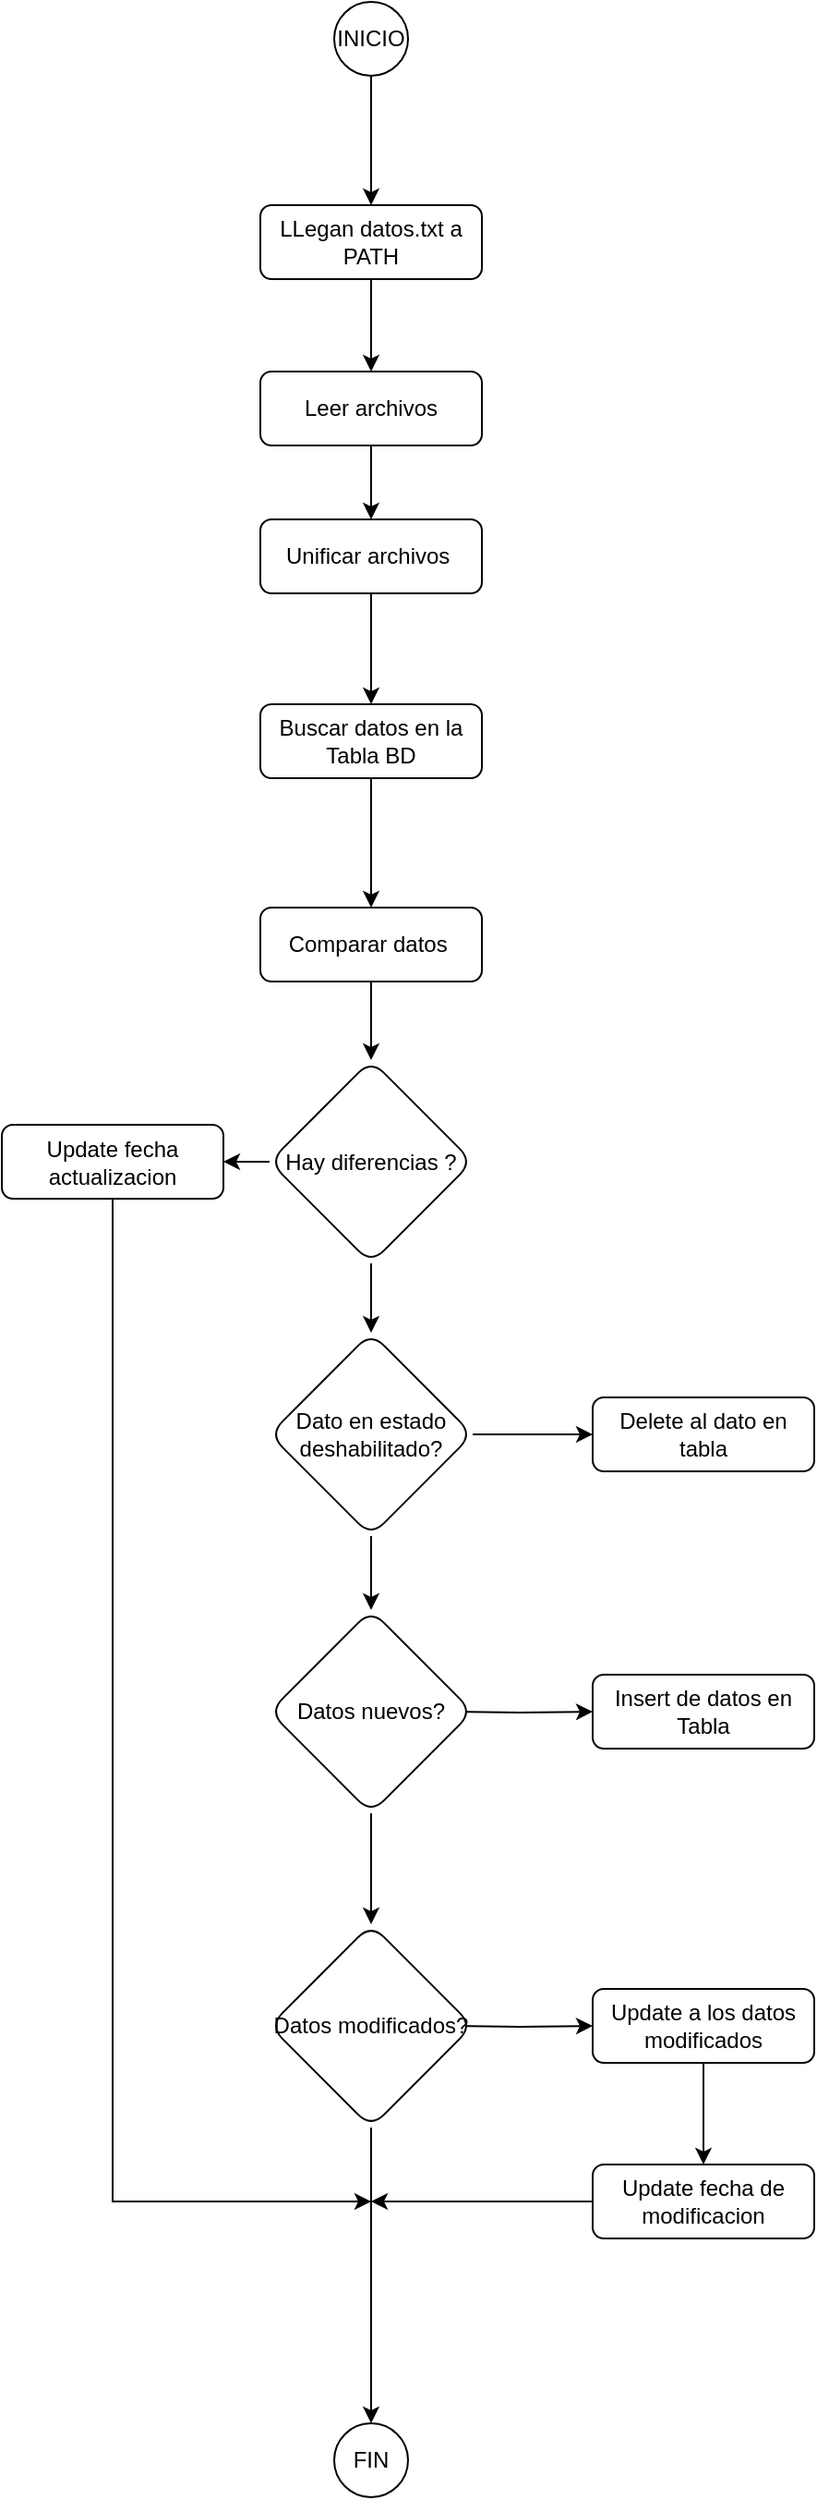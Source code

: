 <mxfile version="20.8.17" type="github">
  <diagram id="C5RBs43oDa-KdzZeNtuy" name="Page-1">
    <mxGraphModel dx="794" dy="1635" grid="1" gridSize="10" guides="1" tooltips="1" connect="1" arrows="1" fold="1" page="1" pageScale="1" pageWidth="827" pageHeight="1169" background="none" math="0" shadow="0">
      <root>
        <mxCell id="WIyWlLk6GJQsqaUBKTNV-0" />
        <mxCell id="WIyWlLk6GJQsqaUBKTNV-1" parent="WIyWlLk6GJQsqaUBKTNV-0" />
        <mxCell id="8Ae9X_CjRy5_al22Dqhi-28" value="" style="edgeStyle=orthogonalEdgeStyle;rounded=0;orthogonalLoop=1;jettySize=auto;html=1;labelBackgroundColor=none;fontColor=default;" edge="1" parent="WIyWlLk6GJQsqaUBKTNV-1" source="WIyWlLk6GJQsqaUBKTNV-3" target="WIyWlLk6GJQsqaUBKTNV-7">
          <mxGeometry relative="1" as="geometry" />
        </mxCell>
        <mxCell id="WIyWlLk6GJQsqaUBKTNV-3" value="LLegan datos.txt a PATH" style="rounded=1;whiteSpace=wrap;html=1;fontSize=12;glass=0;strokeWidth=1;shadow=0;labelBackgroundColor=none;" parent="WIyWlLk6GJQsqaUBKTNV-1" vertex="1">
          <mxGeometry x="160" y="80" width="120" height="40" as="geometry" />
        </mxCell>
        <mxCell id="8Ae9X_CjRy5_al22Dqhi-20" value="" style="edgeStyle=orthogonalEdgeStyle;rounded=0;orthogonalLoop=1;jettySize=auto;html=1;labelBackgroundColor=none;fontColor=default;" edge="1" parent="WIyWlLk6GJQsqaUBKTNV-1" source="WIyWlLk6GJQsqaUBKTNV-7" target="WIyWlLk6GJQsqaUBKTNV-12">
          <mxGeometry relative="1" as="geometry" />
        </mxCell>
        <mxCell id="WIyWlLk6GJQsqaUBKTNV-7" value="Leer archivos" style="rounded=1;whiteSpace=wrap;html=1;fontSize=12;glass=0;strokeWidth=1;shadow=0;labelBackgroundColor=none;" parent="WIyWlLk6GJQsqaUBKTNV-1" vertex="1">
          <mxGeometry x="160" y="170" width="120" height="40" as="geometry" />
        </mxCell>
        <mxCell id="8Ae9X_CjRy5_al22Dqhi-1" value="" style="edgeStyle=orthogonalEdgeStyle;rounded=0;orthogonalLoop=1;jettySize=auto;html=1;labelBackgroundColor=none;fontColor=default;" edge="1" parent="WIyWlLk6GJQsqaUBKTNV-1" source="WIyWlLk6GJQsqaUBKTNV-11" target="8Ae9X_CjRy5_al22Dqhi-0">
          <mxGeometry relative="1" as="geometry" />
        </mxCell>
        <mxCell id="WIyWlLk6GJQsqaUBKTNV-11" value="Buscar datos en la Tabla BD" style="rounded=1;whiteSpace=wrap;html=1;fontSize=12;glass=0;strokeWidth=1;shadow=0;labelBackgroundColor=none;" parent="WIyWlLk6GJQsqaUBKTNV-1" vertex="1">
          <mxGeometry x="160" y="350" width="120" height="40" as="geometry" />
        </mxCell>
        <mxCell id="8Ae9X_CjRy5_al22Dqhi-21" style="edgeStyle=orthogonalEdgeStyle;rounded=0;orthogonalLoop=1;jettySize=auto;html=1;entryX=0.5;entryY=0;entryDx=0;entryDy=0;labelBackgroundColor=none;fontColor=default;" edge="1" parent="WIyWlLk6GJQsqaUBKTNV-1" source="WIyWlLk6GJQsqaUBKTNV-12" target="WIyWlLk6GJQsqaUBKTNV-11">
          <mxGeometry relative="1" as="geometry" />
        </mxCell>
        <mxCell id="WIyWlLk6GJQsqaUBKTNV-12" value="Unificar archivos&amp;nbsp;" style="rounded=1;whiteSpace=wrap;html=1;fontSize=12;glass=0;strokeWidth=1;shadow=0;labelBackgroundColor=none;" parent="WIyWlLk6GJQsqaUBKTNV-1" vertex="1">
          <mxGeometry x="160" y="250" width="120" height="40" as="geometry" />
        </mxCell>
        <mxCell id="8Ae9X_CjRy5_al22Dqhi-13" value="" style="edgeStyle=orthogonalEdgeStyle;rounded=0;orthogonalLoop=1;jettySize=auto;html=1;labelBackgroundColor=none;fontColor=default;" edge="1" parent="WIyWlLk6GJQsqaUBKTNV-1" source="8Ae9X_CjRy5_al22Dqhi-0" target="8Ae9X_CjRy5_al22Dqhi-4">
          <mxGeometry relative="1" as="geometry" />
        </mxCell>
        <mxCell id="8Ae9X_CjRy5_al22Dqhi-0" value="Comparar datos&amp;nbsp;" style="whiteSpace=wrap;html=1;rounded=1;glass=0;strokeWidth=1;shadow=0;labelBackgroundColor=none;" vertex="1" parent="WIyWlLk6GJQsqaUBKTNV-1">
          <mxGeometry x="160" y="460" width="120" height="40" as="geometry" />
        </mxCell>
        <object label="" id="8Ae9X_CjRy5_al22Dqhi-47">
          <mxCell style="edgeStyle=orthogonalEdgeStyle;rounded=0;orthogonalLoop=1;jettySize=auto;html=1;entryX=1;entryY=0.5;entryDx=0;entryDy=0;fontColor=#6666FF;" edge="1" parent="WIyWlLk6GJQsqaUBKTNV-1" source="8Ae9X_CjRy5_al22Dqhi-4" target="8Ae9X_CjRy5_al22Dqhi-33">
            <mxGeometry relative="1" as="geometry" />
          </mxCell>
        </object>
        <mxCell id="8Ae9X_CjRy5_al22Dqhi-48" style="edgeStyle=orthogonalEdgeStyle;rounded=0;orthogonalLoop=1;jettySize=auto;html=1;entryX=0.5;entryY=0;entryDx=0;entryDy=0;" edge="1" parent="WIyWlLk6GJQsqaUBKTNV-1" source="8Ae9X_CjRy5_al22Dqhi-4" target="8Ae9X_CjRy5_al22Dqhi-7">
          <mxGeometry relative="1" as="geometry" />
        </mxCell>
        <mxCell id="8Ae9X_CjRy5_al22Dqhi-4" value="Hay diferencias ?" style="rhombus;whiteSpace=wrap;html=1;rounded=1;glass=0;strokeWidth=1;shadow=0;labelBackgroundColor=none;" vertex="1" parent="WIyWlLk6GJQsqaUBKTNV-1">
          <mxGeometry x="165" y="542.5" width="110" height="110" as="geometry" />
        </mxCell>
        <mxCell id="8Ae9X_CjRy5_al22Dqhi-9" value="" style="edgeStyle=orthogonalEdgeStyle;rounded=0;orthogonalLoop=1;jettySize=auto;html=1;labelBackgroundColor=none;fontColor=default;" edge="1" parent="WIyWlLk6GJQsqaUBKTNV-1" source="8Ae9X_CjRy5_al22Dqhi-7" target="8Ae9X_CjRy5_al22Dqhi-8">
          <mxGeometry relative="1" as="geometry" />
        </mxCell>
        <mxCell id="8Ae9X_CjRy5_al22Dqhi-49" style="edgeStyle=orthogonalEdgeStyle;rounded=0;orthogonalLoop=1;jettySize=auto;html=1;" edge="1" parent="WIyWlLk6GJQsqaUBKTNV-1" source="8Ae9X_CjRy5_al22Dqhi-7" target="8Ae9X_CjRy5_al22Dqhi-10">
          <mxGeometry relative="1" as="geometry" />
        </mxCell>
        <mxCell id="8Ae9X_CjRy5_al22Dqhi-7" value="Dato en estado deshabilitado?" style="rhombus;whiteSpace=wrap;html=1;rounded=1;glass=0;strokeWidth=1;shadow=0;labelBackgroundColor=none;" vertex="1" parent="WIyWlLk6GJQsqaUBKTNV-1">
          <mxGeometry x="165" y="690" width="110" height="110" as="geometry" />
        </mxCell>
        <mxCell id="8Ae9X_CjRy5_al22Dqhi-8" value="Delete al dato en tabla" style="rounded=1;whiteSpace=wrap;html=1;glass=0;strokeWidth=1;shadow=0;labelBackgroundColor=none;" vertex="1" parent="WIyWlLk6GJQsqaUBKTNV-1">
          <mxGeometry x="340" y="725" width="120" height="40" as="geometry" />
        </mxCell>
        <mxCell id="8Ae9X_CjRy5_al22Dqhi-12" value="" style="edgeStyle=orthogonalEdgeStyle;rounded=0;orthogonalLoop=1;jettySize=auto;html=1;labelBackgroundColor=none;fontColor=default;" edge="1" parent="WIyWlLk6GJQsqaUBKTNV-1" target="8Ae9X_CjRy5_al22Dqhi-11">
          <mxGeometry relative="1" as="geometry">
            <mxPoint x="260" y="895" as="sourcePoint" />
          </mxGeometry>
        </mxCell>
        <mxCell id="8Ae9X_CjRy5_al22Dqhi-44" style="edgeStyle=orthogonalEdgeStyle;rounded=0;orthogonalLoop=1;jettySize=auto;html=1;exitX=0.5;exitY=1;exitDx=0;exitDy=0;entryX=0.5;entryY=0;entryDx=0;entryDy=0;" edge="1" parent="WIyWlLk6GJQsqaUBKTNV-1" source="8Ae9X_CjRy5_al22Dqhi-10" target="8Ae9X_CjRy5_al22Dqhi-35">
          <mxGeometry relative="1" as="geometry">
            <mxPoint x="220" y="1020" as="targetPoint" />
          </mxGeometry>
        </mxCell>
        <mxCell id="8Ae9X_CjRy5_al22Dqhi-10" value="Datos nuevos?" style="rhombus;whiteSpace=wrap;html=1;rounded=1;glass=0;strokeWidth=1;shadow=0;labelBackgroundColor=none;" vertex="1" parent="WIyWlLk6GJQsqaUBKTNV-1">
          <mxGeometry x="165" y="840" width="110" height="110" as="geometry" />
        </mxCell>
        <mxCell id="8Ae9X_CjRy5_al22Dqhi-11" value="Insert de datos en Tabla" style="whiteSpace=wrap;html=1;rounded=1;glass=0;strokeWidth=1;shadow=0;labelBackgroundColor=none;container=0;fixedWidth=0;autosize=0;resizeWidth=0;" vertex="1" parent="WIyWlLk6GJQsqaUBKTNV-1">
          <mxGeometry x="340" y="875" width="120" height="40" as="geometry" />
        </mxCell>
        <mxCell id="8Ae9X_CjRy5_al22Dqhi-14" value="FIN" style="ellipse;whiteSpace=wrap;html=1;rounded=1;glass=0;strokeWidth=1;shadow=0;labelBackgroundColor=none;" vertex="1" parent="WIyWlLk6GJQsqaUBKTNV-1">
          <mxGeometry x="200" y="1280" width="40" height="40" as="geometry" />
        </mxCell>
        <mxCell id="8Ae9X_CjRy5_al22Dqhi-27" value="" style="edgeStyle=orthogonalEdgeStyle;rounded=0;orthogonalLoop=1;jettySize=auto;html=1;labelBackgroundColor=none;fontColor=default;" edge="1" parent="WIyWlLk6GJQsqaUBKTNV-1" source="8Ae9X_CjRy5_al22Dqhi-24" target="WIyWlLk6GJQsqaUBKTNV-3">
          <mxGeometry relative="1" as="geometry" />
        </mxCell>
        <mxCell id="8Ae9X_CjRy5_al22Dqhi-24" value="INICIO" style="ellipse;whiteSpace=wrap;html=1;rounded=1;glass=0;strokeWidth=1;shadow=0;labelBackgroundColor=none;" vertex="1" parent="WIyWlLk6GJQsqaUBKTNV-1">
          <mxGeometry x="200" y="-30" width="40" height="40" as="geometry" />
        </mxCell>
        <mxCell id="8Ae9X_CjRy5_al22Dqhi-50" style="edgeStyle=orthogonalEdgeStyle;rounded=0;orthogonalLoop=1;jettySize=auto;html=1;" edge="1" parent="WIyWlLk6GJQsqaUBKTNV-1" source="8Ae9X_CjRy5_al22Dqhi-33">
          <mxGeometry relative="1" as="geometry">
            <mxPoint x="220" y="1160" as="targetPoint" />
            <Array as="points">
              <mxPoint x="80" y="1160" />
              <mxPoint x="220" y="1160" />
            </Array>
          </mxGeometry>
        </mxCell>
        <mxCell id="8Ae9X_CjRy5_al22Dqhi-33" value="Update fecha actualizacion" style="rounded=1;whiteSpace=wrap;html=1;" vertex="1" parent="WIyWlLk6GJQsqaUBKTNV-1">
          <mxGeometry x="20" y="577.5" width="120" height="40" as="geometry" />
        </mxCell>
        <mxCell id="8Ae9X_CjRy5_al22Dqhi-42" style="edgeStyle=orthogonalEdgeStyle;rounded=0;orthogonalLoop=1;jettySize=auto;html=1;entryX=0.5;entryY=0;entryDx=0;entryDy=0;" edge="1" parent="WIyWlLk6GJQsqaUBKTNV-1" source="8Ae9X_CjRy5_al22Dqhi-35" target="8Ae9X_CjRy5_al22Dqhi-14">
          <mxGeometry relative="1" as="geometry" />
        </mxCell>
        <mxCell id="8Ae9X_CjRy5_al22Dqhi-43" style="edgeStyle=orthogonalEdgeStyle;rounded=0;orthogonalLoop=1;jettySize=auto;html=1;entryX=0;entryY=0.5;entryDx=0;entryDy=0;" edge="1" parent="WIyWlLk6GJQsqaUBKTNV-1" target="8Ae9X_CjRy5_al22Dqhi-36">
          <mxGeometry relative="1" as="geometry">
            <mxPoint x="260" y="1065" as="sourcePoint" />
          </mxGeometry>
        </mxCell>
        <mxCell id="8Ae9X_CjRy5_al22Dqhi-35" value="Datos modificados?" style="rhombus;whiteSpace=wrap;html=1;rounded=1;glass=0;strokeWidth=1;shadow=0;labelBackgroundColor=none;" vertex="1" parent="WIyWlLk6GJQsqaUBKTNV-1">
          <mxGeometry x="165" y="1010" width="110" height="110" as="geometry" />
        </mxCell>
        <mxCell id="8Ae9X_CjRy5_al22Dqhi-38" value="" style="edgeStyle=orthogonalEdgeStyle;rounded=0;orthogonalLoop=1;jettySize=auto;html=1;" edge="1" parent="WIyWlLk6GJQsqaUBKTNV-1" source="8Ae9X_CjRy5_al22Dqhi-36" target="8Ae9X_CjRy5_al22Dqhi-37">
          <mxGeometry relative="1" as="geometry" />
        </mxCell>
        <mxCell id="8Ae9X_CjRy5_al22Dqhi-36" value="Update a los datos modificados" style="rounded=1;whiteSpace=wrap;html=1;" vertex="1" parent="WIyWlLk6GJQsqaUBKTNV-1">
          <mxGeometry x="340" y="1045" width="120" height="40" as="geometry" />
        </mxCell>
        <mxCell id="8Ae9X_CjRy5_al22Dqhi-45" style="edgeStyle=orthogonalEdgeStyle;rounded=0;orthogonalLoop=1;jettySize=auto;html=1;" edge="1" parent="WIyWlLk6GJQsqaUBKTNV-1" source="8Ae9X_CjRy5_al22Dqhi-37">
          <mxGeometry relative="1" as="geometry">
            <mxPoint x="220" y="1160" as="targetPoint" />
          </mxGeometry>
        </mxCell>
        <mxCell id="8Ae9X_CjRy5_al22Dqhi-37" value="Update fecha de modificacion" style="whiteSpace=wrap;html=1;rounded=1;" vertex="1" parent="WIyWlLk6GJQsqaUBKTNV-1">
          <mxGeometry x="340" y="1140" width="120" height="40" as="geometry" />
        </mxCell>
      </root>
    </mxGraphModel>
  </diagram>
</mxfile>
